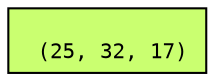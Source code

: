 digraph {
	graph [size="12,12"]
	node [align=left fontname=monospace fontsize=10 height=0.2 ranksep=0.1 shape=box style=filled]
	2289653203888 [label="
 (25, 32, 17)" fillcolor=darkolivegreen1]
}
